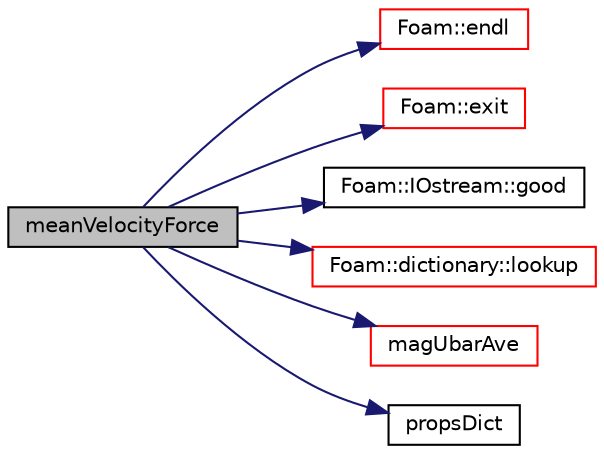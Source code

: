 digraph "meanVelocityForce"
{
  bgcolor="transparent";
  edge [fontname="Helvetica",fontsize="10",labelfontname="Helvetica",labelfontsize="10"];
  node [fontname="Helvetica",fontsize="10",shape=record];
  rankdir="LR";
  Node0 [label="meanVelocityForce",height=0.2,width=0.4,color="black", fillcolor="grey75", style="filled", fontcolor="black"];
  Node0 -> Node1 [color="midnightblue",fontsize="10",style="solid",fontname="Helvetica"];
  Node1 [label="Foam::endl",height=0.2,width=0.4,color="red",URL="$a21851.html#a2db8fe02a0d3909e9351bb4275b23ce4",tooltip="Add newline and flush stream. "];
  Node0 -> Node3 [color="midnightblue",fontsize="10",style="solid",fontname="Helvetica"];
  Node3 [label="Foam::exit",height=0.2,width=0.4,color="red",URL="$a21851.html#a06ca7250d8e89caf05243ec094843642"];
  Node0 -> Node40 [color="midnightblue",fontsize="10",style="solid",fontname="Helvetica"];
  Node40 [label="Foam::IOstream::good",height=0.2,width=0.4,color="black",URL="$a27333.html#abdcc7f96f487faadc7769afcf58fe992",tooltip="Return true if next operation might succeed. "];
  Node0 -> Node50 [color="midnightblue",fontsize="10",style="solid",fontname="Helvetica"];
  Node50 [label="Foam::dictionary::lookup",height=0.2,width=0.4,color="red",URL="$a27129.html#a6a0727fa523e48977e27348663def509",tooltip="Find and return an entry data stream. "];
  Node0 -> Node298 [color="midnightblue",fontsize="10",style="solid",fontname="Helvetica"];
  Node298 [label="magUbarAve",height=0.2,width=0.4,color="red",URL="$a24597.html#af4732f6ecbc429fea885a08731b376e0",tooltip="Calculate and return the magnitude of the mean velocity. "];
  Node0 -> Node301 [color="midnightblue",fontsize="10",style="solid",fontname="Helvetica"];
  Node301 [label="propsDict",height=0.2,width=0.4,color="black",URL="$a41246.html#ae47a500ef44e8688e953e95d79a10b7b"];
}
